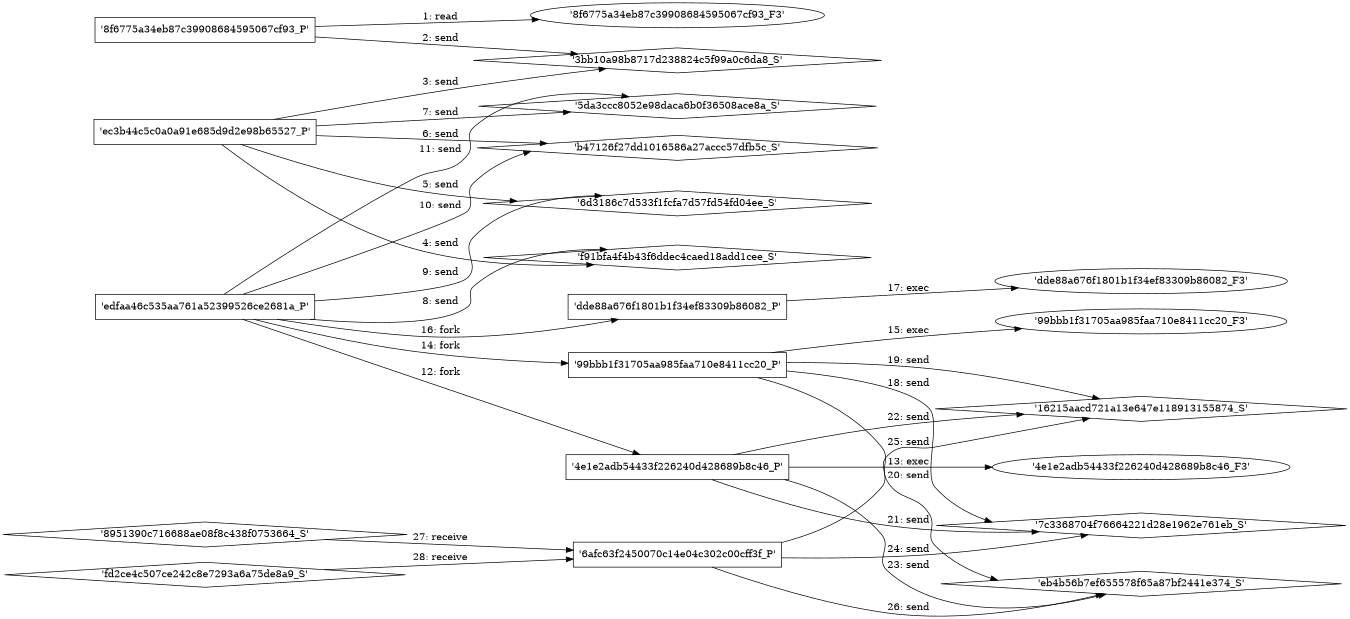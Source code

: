 digraph "D:\Learning\Paper\apt\基于CTI的攻击预警\Dataset\攻击图\ASGfromALLCTI\Smart Webcam Can Go Rogue to Spy on Kids, Bitdefender Finds.dot" {
rankdir="LR"
size="9"
fixedsize="false"
splines="true"
nodesep=0.3
ranksep=0
fontsize=10
overlap="scalexy"
engine= "neato"
	"'8f6775a34eb87c39908684595067cf93_F3'" [node_type=file shape=ellipse]
	"'8f6775a34eb87c39908684595067cf93_P'" [node_type=Process shape=box]
	"'8f6775a34eb87c39908684595067cf93_P'" -> "'8f6775a34eb87c39908684595067cf93_F3'" [label="1: read"]
	"'3bb10a98b8717d238824c5f99a0c6da8_S'" [node_type=Socket shape=diamond]
	"'8f6775a34eb87c39908684595067cf93_P'" [node_type=Process shape=box]
	"'8f6775a34eb87c39908684595067cf93_P'" -> "'3bb10a98b8717d238824c5f99a0c6da8_S'" [label="2: send"]
	"'3bb10a98b8717d238824c5f99a0c6da8_S'" [node_type=Socket shape=diamond]
	"'ec3b44c5c0a0a91e685d9d2e98b65527_P'" [node_type=Process shape=box]
	"'ec3b44c5c0a0a91e685d9d2e98b65527_P'" -> "'3bb10a98b8717d238824c5f99a0c6da8_S'" [label="3: send"]
	"'f91bfa4f4b43f6ddec4caed18add1cee_S'" [node_type=Socket shape=diamond]
	"'ec3b44c5c0a0a91e685d9d2e98b65527_P'" [node_type=Process shape=box]
	"'ec3b44c5c0a0a91e685d9d2e98b65527_P'" -> "'f91bfa4f4b43f6ddec4caed18add1cee_S'" [label="4: send"]
	"'6d3186c7d533f1fcfa7d57fd54fd04ee_S'" [node_type=Socket shape=diamond]
	"'ec3b44c5c0a0a91e685d9d2e98b65527_P'" [node_type=Process shape=box]
	"'ec3b44c5c0a0a91e685d9d2e98b65527_P'" -> "'6d3186c7d533f1fcfa7d57fd54fd04ee_S'" [label="5: send"]
	"'b47126f27dd1016586a27accc57dfb5c_S'" [node_type=Socket shape=diamond]
	"'ec3b44c5c0a0a91e685d9d2e98b65527_P'" [node_type=Process shape=box]
	"'ec3b44c5c0a0a91e685d9d2e98b65527_P'" -> "'b47126f27dd1016586a27accc57dfb5c_S'" [label="6: send"]
	"'5da3ccc8052e98daca6b0f36508ace8a_S'" [node_type=Socket shape=diamond]
	"'ec3b44c5c0a0a91e685d9d2e98b65527_P'" [node_type=Process shape=box]
	"'ec3b44c5c0a0a91e685d9d2e98b65527_P'" -> "'5da3ccc8052e98daca6b0f36508ace8a_S'" [label="7: send"]
	"'f91bfa4f4b43f6ddec4caed18add1cee_S'" [node_type=Socket shape=diamond]
	"'edfaa46c535aa761a52399526ce2681a_P'" [node_type=Process shape=box]
	"'edfaa46c535aa761a52399526ce2681a_P'" -> "'f91bfa4f4b43f6ddec4caed18add1cee_S'" [label="8: send"]
	"'6d3186c7d533f1fcfa7d57fd54fd04ee_S'" [node_type=Socket shape=diamond]
	"'edfaa46c535aa761a52399526ce2681a_P'" [node_type=Process shape=box]
	"'edfaa46c535aa761a52399526ce2681a_P'" -> "'6d3186c7d533f1fcfa7d57fd54fd04ee_S'" [label="9: send"]
	"'b47126f27dd1016586a27accc57dfb5c_S'" [node_type=Socket shape=diamond]
	"'edfaa46c535aa761a52399526ce2681a_P'" [node_type=Process shape=box]
	"'edfaa46c535aa761a52399526ce2681a_P'" -> "'b47126f27dd1016586a27accc57dfb5c_S'" [label="10: send"]
	"'5da3ccc8052e98daca6b0f36508ace8a_S'" [node_type=Socket shape=diamond]
	"'edfaa46c535aa761a52399526ce2681a_P'" [node_type=Process shape=box]
	"'edfaa46c535aa761a52399526ce2681a_P'" -> "'5da3ccc8052e98daca6b0f36508ace8a_S'" [label="11: send"]
	"'edfaa46c535aa761a52399526ce2681a_P'" [node_type=Process shape=box]
	"'4e1e2adb54433f226240d428689b8c46_P'" [node_type=Process shape=box]
	"'edfaa46c535aa761a52399526ce2681a_P'" -> "'4e1e2adb54433f226240d428689b8c46_P'" [label="12: fork"]
	"'4e1e2adb54433f226240d428689b8c46_P'" [node_type=Process shape=box]
	"'4e1e2adb54433f226240d428689b8c46_F3'" [node_type=File shape=ellipse]
	"'4e1e2adb54433f226240d428689b8c46_P'" -> "'4e1e2adb54433f226240d428689b8c46_F3'" [label="13: exec"]
	"'edfaa46c535aa761a52399526ce2681a_P'" [node_type=Process shape=box]
	"'99bbb1f31705aa985faa710e8411cc20_P'" [node_type=Process shape=box]
	"'edfaa46c535aa761a52399526ce2681a_P'" -> "'99bbb1f31705aa985faa710e8411cc20_P'" [label="14: fork"]
	"'99bbb1f31705aa985faa710e8411cc20_P'" [node_type=Process shape=box]
	"'99bbb1f31705aa985faa710e8411cc20_F3'" [node_type=File shape=ellipse]
	"'99bbb1f31705aa985faa710e8411cc20_P'" -> "'99bbb1f31705aa985faa710e8411cc20_F3'" [label="15: exec"]
	"'edfaa46c535aa761a52399526ce2681a_P'" [node_type=Process shape=box]
	"'dde88a676f1801b1f34ef83309b86082_P'" [node_type=Process shape=box]
	"'edfaa46c535aa761a52399526ce2681a_P'" -> "'dde88a676f1801b1f34ef83309b86082_P'" [label="16: fork"]
	"'dde88a676f1801b1f34ef83309b86082_P'" [node_type=Process shape=box]
	"'dde88a676f1801b1f34ef83309b86082_F3'" [node_type=File shape=ellipse]
	"'dde88a676f1801b1f34ef83309b86082_P'" -> "'dde88a676f1801b1f34ef83309b86082_F3'" [label="17: exec"]
	"'7c3368704f76664221d28e1962e761eb_S'" [node_type=Socket shape=diamond]
	"'99bbb1f31705aa985faa710e8411cc20_P'" [node_type=Process shape=box]
	"'99bbb1f31705aa985faa710e8411cc20_P'" -> "'7c3368704f76664221d28e1962e761eb_S'" [label="18: send"]
	"'16215aacd721a13e647e118913155874_S'" [node_type=Socket shape=diamond]
	"'99bbb1f31705aa985faa710e8411cc20_P'" [node_type=Process shape=box]
	"'99bbb1f31705aa985faa710e8411cc20_P'" -> "'16215aacd721a13e647e118913155874_S'" [label="19: send"]
	"'eb4b56b7ef655578f65a87bf2441e374_S'" [node_type=Socket shape=diamond]
	"'99bbb1f31705aa985faa710e8411cc20_P'" [node_type=Process shape=box]
	"'99bbb1f31705aa985faa710e8411cc20_P'" -> "'eb4b56b7ef655578f65a87bf2441e374_S'" [label="20: send"]
	"'7c3368704f76664221d28e1962e761eb_S'" [node_type=Socket shape=diamond]
	"'4e1e2adb54433f226240d428689b8c46_P'" [node_type=Process shape=box]
	"'4e1e2adb54433f226240d428689b8c46_P'" -> "'7c3368704f76664221d28e1962e761eb_S'" [label="21: send"]
	"'16215aacd721a13e647e118913155874_S'" [node_type=Socket shape=diamond]
	"'4e1e2adb54433f226240d428689b8c46_P'" [node_type=Process shape=box]
	"'4e1e2adb54433f226240d428689b8c46_P'" -> "'16215aacd721a13e647e118913155874_S'" [label="22: send"]
	"'eb4b56b7ef655578f65a87bf2441e374_S'" [node_type=Socket shape=diamond]
	"'4e1e2adb54433f226240d428689b8c46_P'" [node_type=Process shape=box]
	"'4e1e2adb54433f226240d428689b8c46_P'" -> "'eb4b56b7ef655578f65a87bf2441e374_S'" [label="23: send"]
	"'7c3368704f76664221d28e1962e761eb_S'" [node_type=Socket shape=diamond]
	"'6afc63f2450070c14e04c302c00cff3f_P'" [node_type=Process shape=box]
	"'6afc63f2450070c14e04c302c00cff3f_P'" -> "'7c3368704f76664221d28e1962e761eb_S'" [label="24: send"]
	"'16215aacd721a13e647e118913155874_S'" [node_type=Socket shape=diamond]
	"'6afc63f2450070c14e04c302c00cff3f_P'" [node_type=Process shape=box]
	"'6afc63f2450070c14e04c302c00cff3f_P'" -> "'16215aacd721a13e647e118913155874_S'" [label="25: send"]
	"'eb4b56b7ef655578f65a87bf2441e374_S'" [node_type=Socket shape=diamond]
	"'6afc63f2450070c14e04c302c00cff3f_P'" [node_type=Process shape=box]
	"'6afc63f2450070c14e04c302c00cff3f_P'" -> "'eb4b56b7ef655578f65a87bf2441e374_S'" [label="26: send"]
	"'6afc63f2450070c14e04c302c00cff3f_P'" [node_type=Process shape=box]
	"'8951390c716688ae08f8c438f0753664_S'" [node_type=Socket shape=diamond]
	"'8951390c716688ae08f8c438f0753664_S'" -> "'6afc63f2450070c14e04c302c00cff3f_P'" [label="27: receive"]
	"'6afc63f2450070c14e04c302c00cff3f_P'" [node_type=Process shape=box]
	"'fd2ce4c507ce242c8e7293a6a75de8a9_S'" [node_type=Socket shape=diamond]
	"'fd2ce4c507ce242c8e7293a6a75de8a9_S'" -> "'6afc63f2450070c14e04c302c00cff3f_P'" [label="28: receive"]
}
